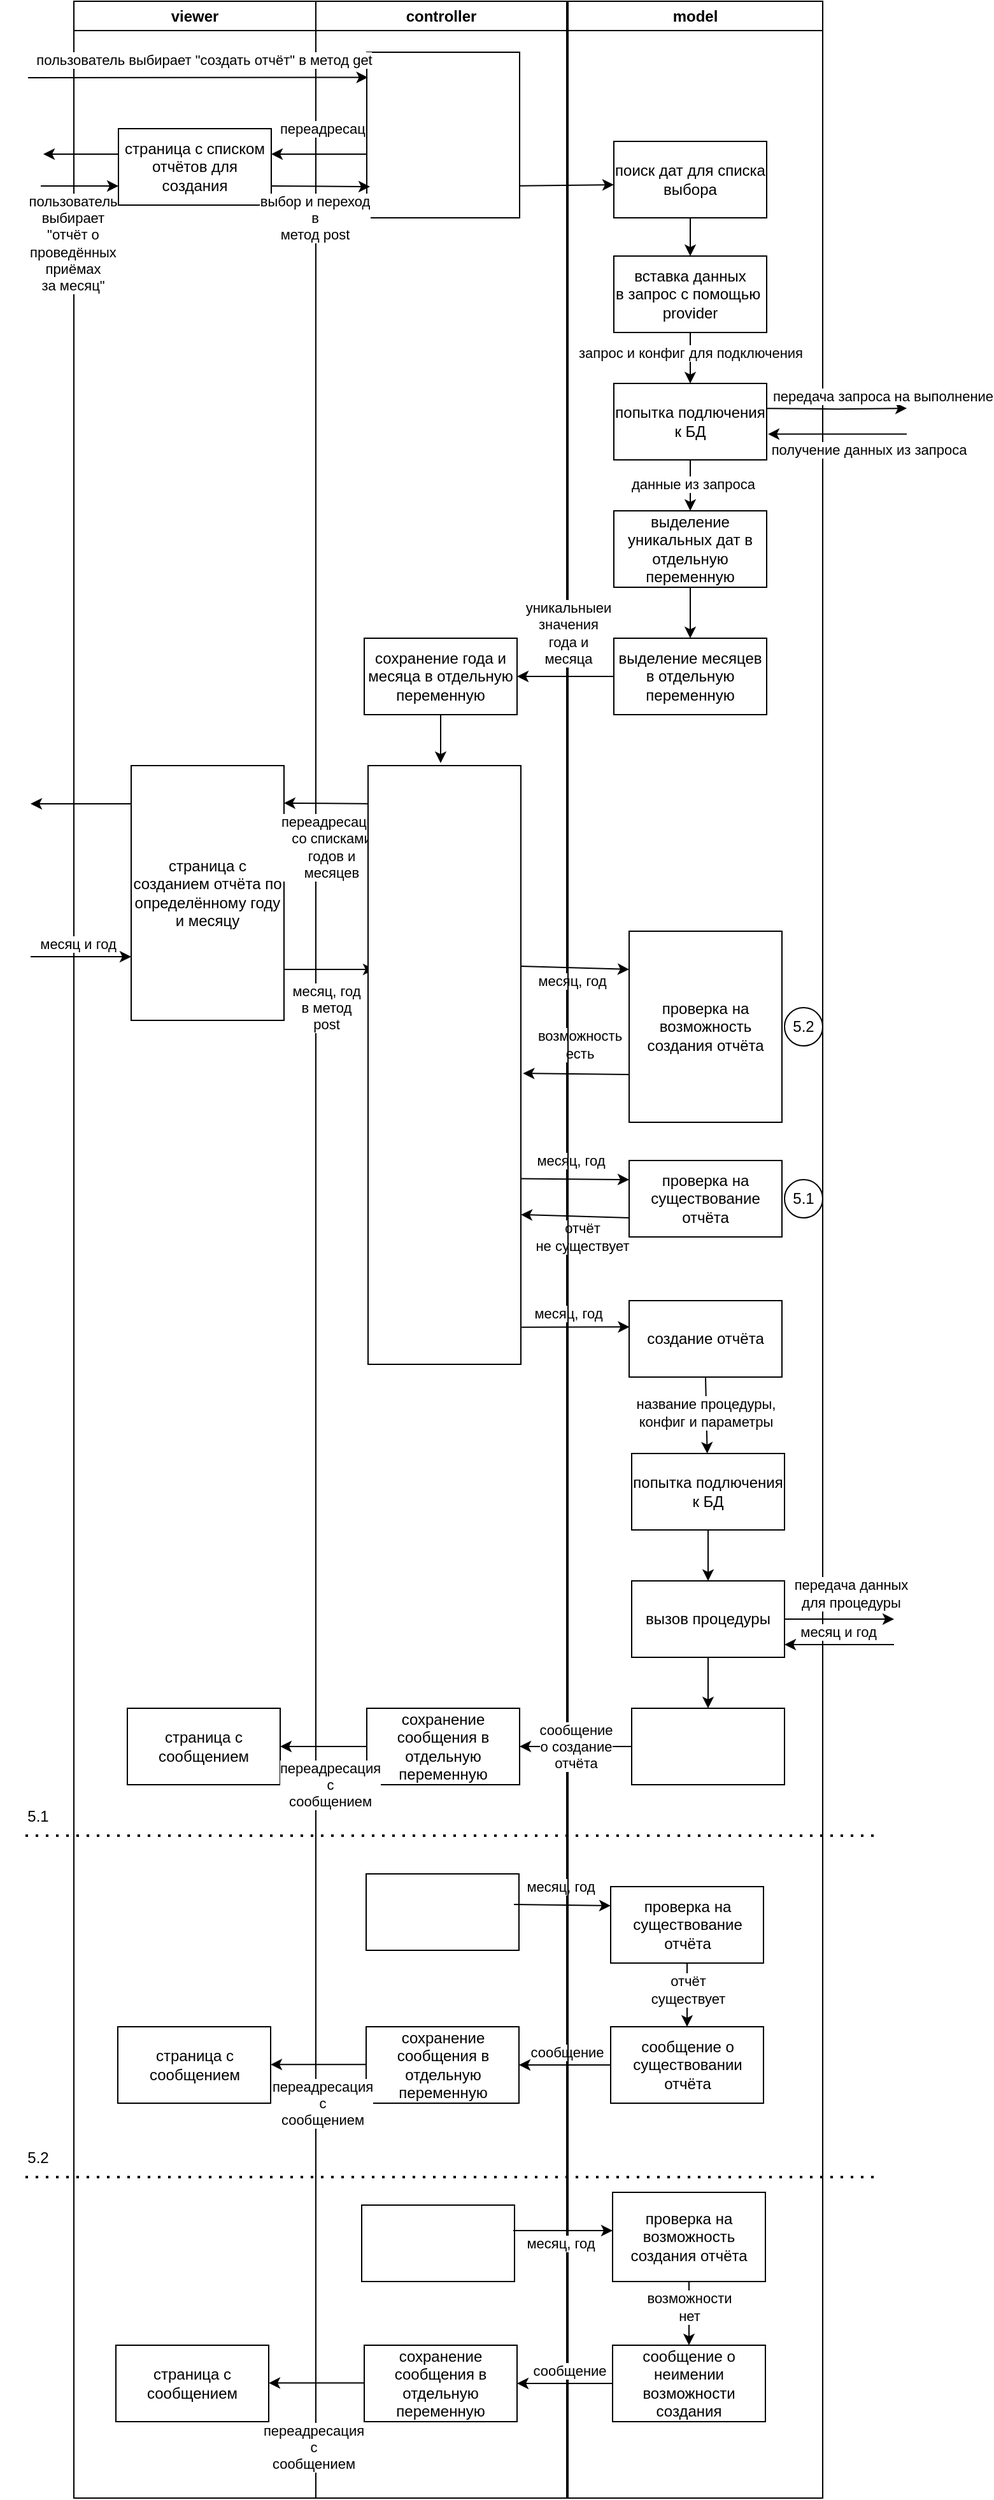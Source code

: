 <mxfile version="24.7.17">
  <diagram name="Страница — 1" id="4iUUg64syytfV6sFI-X-">
    <mxGraphModel dx="1613" dy="776" grid="1" gridSize="10" guides="1" tooltips="1" connect="1" arrows="1" fold="1" page="1" pageScale="1" pageWidth="827" pageHeight="1169" math="0" shadow="0">
      <root>
        <mxCell id="0" />
        <mxCell id="1" parent="0" />
        <mxCell id="LXYMK5bsFB99MnUQKo40-1" value="controller" style="swimlane;whiteSpace=wrap;html=1;" parent="1" vertex="1">
          <mxGeometry x="296" y="60" width="197" height="1960" as="geometry" />
        </mxCell>
        <mxCell id="LXYMK5bsFB99MnUQKo40-2" value="viewer" style="swimlane;whiteSpace=wrap;html=1;" parent="LXYMK5bsFB99MnUQKo40-1" vertex="1">
          <mxGeometry x="-190" width="190" height="1960" as="geometry" />
        </mxCell>
        <mxCell id="LXYMK5bsFB99MnUQKo40-48" value="страница с списком отчётов для создания" style="rounded=0;whiteSpace=wrap;html=1;" parent="LXYMK5bsFB99MnUQKo40-2" vertex="1">
          <mxGeometry x="35" y="100" width="120" height="60" as="geometry" />
        </mxCell>
        <mxCell id="LXYMK5bsFB99MnUQKo40-49" value="" style="endArrow=classic;html=1;rounded=0;entryX=1;entryY=0.5;entryDx=0;entryDy=0;" parent="LXYMK5bsFB99MnUQKo40-2" edge="1">
          <mxGeometry width="50" height="50" relative="1" as="geometry">
            <mxPoint x="236" y="120" as="sourcePoint" />
            <mxPoint x="155" y="120" as="targetPoint" />
          </mxGeometry>
        </mxCell>
        <mxCell id="LXYMK5bsFB99MnUQKo40-50" value="переадресация" style="edgeLabel;html=1;align=center;verticalAlign=middle;resizable=0;points=[];" parent="LXYMK5bsFB99MnUQKo40-49" vertex="1" connectable="0">
          <mxGeometry x="-0.14" y="2" relative="1" as="geometry">
            <mxPoint y="-22" as="offset" />
          </mxGeometry>
        </mxCell>
        <mxCell id="LXYMK5bsFB99MnUQKo40-51" value="" style="endArrow=classic;html=1;rounded=0;" parent="LXYMK5bsFB99MnUQKo40-2" edge="1">
          <mxGeometry width="50" height="50" relative="1" as="geometry">
            <mxPoint x="35" y="120" as="sourcePoint" />
            <mxPoint x="-24" y="120" as="targetPoint" />
          </mxGeometry>
        </mxCell>
        <mxCell id="LXYMK5bsFB99MnUQKo40-142" value="" style="endArrow=none;dashed=1;html=1;dashPattern=1 3;strokeWidth=2;rounded=0;" parent="LXYMK5bsFB99MnUQKo40-2" edge="1">
          <mxGeometry width="50" height="50" relative="1" as="geometry">
            <mxPoint x="-38" y="1708" as="sourcePoint" />
            <mxPoint x="632" y="1708" as="targetPoint" />
          </mxGeometry>
        </mxCell>
        <mxCell id="LXYMK5bsFB99MnUQKo40-143" value="5.2" style="text;html=1;align=center;verticalAlign=middle;whiteSpace=wrap;rounded=0;" parent="LXYMK5bsFB99MnUQKo40-2" vertex="1">
          <mxGeometry x="-58" y="1678" width="60" height="30" as="geometry" />
        </mxCell>
        <mxCell id="LXYMK5bsFB99MnUQKo40-116" value="страница с сообщением" style="rounded=0;whiteSpace=wrap;html=1;" parent="LXYMK5bsFB99MnUQKo40-2" vertex="1">
          <mxGeometry x="42" y="1340" width="120" height="60" as="geometry" />
        </mxCell>
        <mxCell id="LXYMK5bsFB99MnUQKo40-119" value="" style="endArrow=none;dashed=1;html=1;dashPattern=1 3;strokeWidth=2;rounded=0;" parent="LXYMK5bsFB99MnUQKo40-2" edge="1">
          <mxGeometry width="50" height="50" relative="1" as="geometry">
            <mxPoint x="-38" y="1440" as="sourcePoint" />
            <mxPoint x="632" y="1440" as="targetPoint" />
          </mxGeometry>
        </mxCell>
        <mxCell id="LXYMK5bsFB99MnUQKo40-120" value="5.1" style="text;html=1;align=center;verticalAlign=middle;whiteSpace=wrap;rounded=0;" parent="LXYMK5bsFB99MnUQKo40-2" vertex="1">
          <mxGeometry x="-58" y="1410" width="60" height="30" as="geometry" />
        </mxCell>
        <mxCell id="LXYMK5bsFB99MnUQKo40-108" value="" style="rounded=0;whiteSpace=wrap;html=1;" parent="LXYMK5bsFB99MnUQKo40-1" vertex="1">
          <mxGeometry x="40" y="40" width="120" height="130" as="geometry" />
        </mxCell>
        <mxCell id="LXYMK5bsFB99MnUQKo40-54" value="" style="endArrow=classic;html=1;rounded=0;exitX=1;exitY=0.75;exitDx=0;exitDy=0;entryX=0.021;entryY=0.812;entryDx=0;entryDy=0;entryPerimeter=0;" parent="LXYMK5bsFB99MnUQKo40-1" source="LXYMK5bsFB99MnUQKo40-48" target="LXYMK5bsFB99MnUQKo40-108" edge="1">
          <mxGeometry width="50" height="50" relative="1" as="geometry">
            <mxPoint x="76" y="200" as="sourcePoint" />
            <mxPoint x="46" y="145" as="targetPoint" />
          </mxGeometry>
        </mxCell>
        <mxCell id="LXYMK5bsFB99MnUQKo40-55" value="выбор и переход &lt;br&gt;в &lt;br&gt;метод post" style="edgeLabel;html=1;align=center;verticalAlign=middle;resizable=0;points=[];" parent="LXYMK5bsFB99MnUQKo40-54" vertex="1" connectable="0">
          <mxGeometry x="-0.54" y="-1" relative="1" as="geometry">
            <mxPoint x="16" y="24" as="offset" />
          </mxGeometry>
        </mxCell>
        <mxCell id="LXYMK5bsFB99MnUQKo40-82" value="" style="endArrow=classic;html=1;rounded=0;" parent="LXYMK5bsFB99MnUQKo40-1" edge="1">
          <mxGeometry width="50" height="50" relative="1" as="geometry">
            <mxPoint x="-145" y="630" as="sourcePoint" />
            <mxPoint x="-224" y="630" as="targetPoint" />
          </mxGeometry>
        </mxCell>
        <mxCell id="LXYMK5bsFB99MnUQKo40-83" value="" style="endArrow=classic;html=1;rounded=0;entryX=0;entryY=0.75;entryDx=0;entryDy=0;" parent="LXYMK5bsFB99MnUQKo40-1" target="LXYMK5bsFB99MnUQKo40-78" edge="1">
          <mxGeometry width="50" height="50" relative="1" as="geometry">
            <mxPoint x="-224" y="750" as="sourcePoint" />
            <mxPoint x="86" y="800" as="targetPoint" />
          </mxGeometry>
        </mxCell>
        <mxCell id="LXYMK5bsFB99MnUQKo40-84" value="месяц и год" style="edgeLabel;html=1;align=center;verticalAlign=middle;resizable=0;points=[];" parent="LXYMK5bsFB99MnUQKo40-83" vertex="1" connectable="0">
          <mxGeometry x="-0.38" relative="1" as="geometry">
            <mxPoint x="12" y="-10" as="offset" />
          </mxGeometry>
        </mxCell>
        <mxCell id="LXYMK5bsFB99MnUQKo40-78" value="страница с созданием отчёта по определённому году и месяцу" style="rounded=0;whiteSpace=wrap;html=1;" parent="LXYMK5bsFB99MnUQKo40-1" vertex="1">
          <mxGeometry x="-145" y="600" width="120" height="200" as="geometry" />
        </mxCell>
        <mxCell id="LXYMK5bsFB99MnUQKo40-79" value="" style="endArrow=classic;html=1;rounded=0;exitX=0;exitY=0.5;exitDx=0;exitDy=0;entryX=0.999;entryY=0.147;entryDx=0;entryDy=0;entryPerimeter=0;" parent="LXYMK5bsFB99MnUQKo40-1" target="LXYMK5bsFB99MnUQKo40-78" edge="1">
          <mxGeometry width="50" height="50" relative="1" as="geometry">
            <mxPoint x="50" y="630" as="sourcePoint" />
            <mxPoint x="-24" y="628" as="targetPoint" />
          </mxGeometry>
        </mxCell>
        <mxCell id="LXYMK5bsFB99MnUQKo40-81" value="переадресация &lt;br&gt;со списками &lt;br&gt;годов и &lt;br&gt;месяцев" style="edgeLabel;html=1;align=center;verticalAlign=middle;resizable=0;points=[];" parent="LXYMK5bsFB99MnUQKo40-79" vertex="1" connectable="0">
          <mxGeometry x="0.327" y="-2" relative="1" as="geometry">
            <mxPoint x="12" y="36" as="offset" />
          </mxGeometry>
        </mxCell>
        <mxCell id="LXYMK5bsFB99MnUQKo40-85" value="" style="endArrow=classic;html=1;rounded=0;" parent="LXYMK5bsFB99MnUQKo40-1" edge="1">
          <mxGeometry width="50" height="50" relative="1" as="geometry">
            <mxPoint x="-25" y="760" as="sourcePoint" />
            <mxPoint x="46" y="760" as="targetPoint" />
          </mxGeometry>
        </mxCell>
        <mxCell id="LXYMK5bsFB99MnUQKo40-87" value="месяц, год &lt;br&gt;в метод &lt;br&gt;post" style="edgeLabel;html=1;align=center;verticalAlign=middle;resizable=0;points=[];" parent="LXYMK5bsFB99MnUQKo40-85" vertex="1" connectable="0">
          <mxGeometry x="-0.095" y="1" relative="1" as="geometry">
            <mxPoint x="1" y="31" as="offset" />
          </mxGeometry>
        </mxCell>
        <mxCell id="LXYMK5bsFB99MnUQKo40-86" value="" style="rounded=0;whiteSpace=wrap;html=1;" parent="LXYMK5bsFB99MnUQKo40-1" vertex="1">
          <mxGeometry x="41" y="600" width="120" height="470" as="geometry" />
        </mxCell>
        <mxCell id="LXYMK5bsFB99MnUQKo40-89" value="" style="endArrow=classic;html=1;rounded=0;exitX=1.003;exitY=0.335;exitDx=0;exitDy=0;exitPerimeter=0;" parent="LXYMK5bsFB99MnUQKo40-1" source="LXYMK5bsFB99MnUQKo40-86" edge="1">
          <mxGeometry width="50" height="50" relative="1" as="geometry">
            <mxPoint x="276" y="810" as="sourcePoint" />
            <mxPoint x="246" y="760" as="targetPoint" />
          </mxGeometry>
        </mxCell>
        <mxCell id="LXYMK5bsFB99MnUQKo40-90" value="месяц, год" style="edgeLabel;html=1;align=center;verticalAlign=middle;resizable=0;points=[];" parent="LXYMK5bsFB99MnUQKo40-89" vertex="1" connectable="0">
          <mxGeometry x="-0.147" y="2" relative="1" as="geometry">
            <mxPoint x="3" y="12" as="offset" />
          </mxGeometry>
        </mxCell>
        <mxCell id="LXYMK5bsFB99MnUQKo40-99" value="" style="endArrow=classic;html=1;rounded=0;exitX=0;exitY=0.75;exitDx=0;exitDy=0;entryX=1.014;entryY=0.514;entryDx=0;entryDy=0;entryPerimeter=0;" parent="LXYMK5bsFB99MnUQKo40-1" source="LXYMK5bsFB99MnUQKo40-98" target="LXYMK5bsFB99MnUQKo40-86" edge="1">
          <mxGeometry width="50" height="50" relative="1" as="geometry">
            <mxPoint x="266" y="860" as="sourcePoint" />
            <mxPoint x="166" y="840" as="targetPoint" />
          </mxGeometry>
        </mxCell>
        <mxCell id="LXYMK5bsFB99MnUQKo40-100" value="возможность &lt;br&gt;есть" style="edgeLabel;html=1;align=center;verticalAlign=middle;resizable=0;points=[];" parent="LXYMK5bsFB99MnUQKo40-99" vertex="1" connectable="0">
          <mxGeometry x="-0.24" y="1" relative="1" as="geometry">
            <mxPoint x="-8" y="-24" as="offset" />
          </mxGeometry>
        </mxCell>
        <mxCell id="LXYMK5bsFB99MnUQKo40-102" value="" style="endArrow=classic;html=1;rounded=0;exitX=0.997;exitY=0.69;exitDx=0;exitDy=0;entryX=0;entryY=0.25;entryDx=0;entryDy=0;exitPerimeter=0;" parent="LXYMK5bsFB99MnUQKo40-1" source="LXYMK5bsFB99MnUQKo40-86" target="LXYMK5bsFB99MnUQKo40-101" edge="1">
          <mxGeometry width="50" height="50" relative="1" as="geometry">
            <mxPoint x="266" y="1020" as="sourcePoint" />
            <mxPoint x="316" y="970" as="targetPoint" />
          </mxGeometry>
        </mxCell>
        <mxCell id="LXYMK5bsFB99MnUQKo40-104" value="месяц, год" style="edgeLabel;html=1;align=center;verticalAlign=middle;resizable=0;points=[];" parent="LXYMK5bsFB99MnUQKo40-102" vertex="1" connectable="0">
          <mxGeometry x="-0.382" relative="1" as="geometry">
            <mxPoint x="13" y="-15" as="offset" />
          </mxGeometry>
        </mxCell>
        <mxCell id="LXYMK5bsFB99MnUQKo40-103" value="" style="endArrow=classic;html=1;rounded=0;exitX=0;exitY=0.75;exitDx=0;exitDy=0;entryX=1;entryY=0.75;entryDx=0;entryDy=0;" parent="LXYMK5bsFB99MnUQKo40-1" source="LXYMK5bsFB99MnUQKo40-101" edge="1" target="LXYMK5bsFB99MnUQKo40-86">
          <mxGeometry width="50" height="50" relative="1" as="geometry">
            <mxPoint x="266" y="1020" as="sourcePoint" />
            <mxPoint x="170" y="955" as="targetPoint" />
          </mxGeometry>
        </mxCell>
        <mxCell id="LXYMK5bsFB99MnUQKo40-105" value="отчёт &lt;br&gt;не существует" style="edgeLabel;html=1;align=center;verticalAlign=middle;resizable=0;points=[];" parent="LXYMK5bsFB99MnUQKo40-103" vertex="1" connectable="0">
          <mxGeometry x="-0.306" relative="1" as="geometry">
            <mxPoint x="-8" y="16" as="offset" />
          </mxGeometry>
        </mxCell>
        <mxCell id="LXYMK5bsFB99MnUQKo40-106" value="" style="endArrow=classic;html=1;rounded=0;entryX=0.002;entryY=0.344;entryDx=0;entryDy=0;entryPerimeter=0;exitX=1.005;exitY=0.938;exitDx=0;exitDy=0;exitPerimeter=0;" parent="LXYMK5bsFB99MnUQKo40-1" target="LXYMK5bsFB99MnUQKo40-88" edge="1" source="LXYMK5bsFB99MnUQKo40-86">
          <mxGeometry width="50" height="50" relative="1" as="geometry">
            <mxPoint x="172" y="1041" as="sourcePoint" />
            <mxPoint x="366" y="1040" as="targetPoint" />
          </mxGeometry>
        </mxCell>
        <mxCell id="LXYMK5bsFB99MnUQKo40-107" value="месяц, год" style="edgeLabel;html=1;align=center;verticalAlign=middle;resizable=0;points=[];" parent="LXYMK5bsFB99MnUQKo40-106" vertex="1" connectable="0">
          <mxGeometry x="-0.325" y="-1" relative="1" as="geometry">
            <mxPoint x="8" y="-12" as="offset" />
          </mxGeometry>
        </mxCell>
        <mxCell id="LXYMK5bsFB99MnUQKo40-88" value="создание отчёта" style="rounded=0;whiteSpace=wrap;html=1;" parent="LXYMK5bsFB99MnUQKo40-1" vertex="1">
          <mxGeometry x="246" y="1020" width="120" height="60" as="geometry" />
        </mxCell>
        <mxCell id="LXYMK5bsFB99MnUQKo40-101" value="проверка на существование отчёта" style="rounded=0;whiteSpace=wrap;html=1;" parent="LXYMK5bsFB99MnUQKo40-1" vertex="1">
          <mxGeometry x="246" y="910" width="120" height="60" as="geometry" />
        </mxCell>
        <mxCell id="LXYMK5bsFB99MnUQKo40-98" value="проверка на возможность создания отчёта" style="rounded=0;whiteSpace=wrap;html=1;" parent="LXYMK5bsFB99MnUQKo40-1" vertex="1">
          <mxGeometry x="246" y="730" width="120" height="150" as="geometry" />
        </mxCell>
        <mxCell id="LXYMK5bsFB99MnUQKo40-114" value="сохранение сообщения в отдельную переменную" style="rounded=0;whiteSpace=wrap;html=1;" parent="LXYMK5bsFB99MnUQKo40-1" vertex="1">
          <mxGeometry x="40" y="1340" width="120" height="60" as="geometry" />
        </mxCell>
        <mxCell id="LXYMK5bsFB99MnUQKo40-117" value="" style="endArrow=classic;html=1;rounded=0;exitX=0;exitY=0.5;exitDx=0;exitDy=0;entryX=1;entryY=0.5;entryDx=0;entryDy=0;" parent="LXYMK5bsFB99MnUQKo40-1" source="LXYMK5bsFB99MnUQKo40-114" target="LXYMK5bsFB99MnUQKo40-116" edge="1">
          <mxGeometry width="50" height="50" relative="1" as="geometry">
            <mxPoint x="176" y="1440" as="sourcePoint" />
            <mxPoint x="226" y="1390" as="targetPoint" />
          </mxGeometry>
        </mxCell>
        <mxCell id="LXYMK5bsFB99MnUQKo40-118" value="переадресация &lt;br&gt;с &lt;br&gt;сообщением" style="edgeLabel;html=1;align=center;verticalAlign=middle;resizable=0;points=[];" parent="LXYMK5bsFB99MnUQKo40-117" vertex="1" connectable="0">
          <mxGeometry x="0.423" relative="1" as="geometry">
            <mxPoint x="19" y="30" as="offset" />
          </mxGeometry>
        </mxCell>
        <mxCell id="LXYMK5bsFB99MnUQKo40-131" value="страница с сообщением" style="rounded=0;whiteSpace=wrap;html=1;" parent="LXYMK5bsFB99MnUQKo40-1" vertex="1">
          <mxGeometry x="-155.5" y="1590" width="120" height="60" as="geometry" />
        </mxCell>
        <mxCell id="LXYMK5bsFB99MnUQKo40-130" value="сохранение сообщения в отдельную переменную" style="rounded=0;whiteSpace=wrap;html=1;" parent="LXYMK5bsFB99MnUQKo40-1" vertex="1">
          <mxGeometry x="39.5" y="1590" width="120" height="60" as="geometry" />
        </mxCell>
        <mxCell id="LXYMK5bsFB99MnUQKo40-132" value="" style="endArrow=classic;html=1;rounded=0;exitX=0;exitY=0.5;exitDx=0;exitDy=0;entryX=1;entryY=0.5;entryDx=0;entryDy=0;" parent="LXYMK5bsFB99MnUQKo40-1" edge="1">
          <mxGeometry width="50" height="50" relative="1" as="geometry">
            <mxPoint x="39.5" y="1619.66" as="sourcePoint" />
            <mxPoint x="-35.5" y="1619.66" as="targetPoint" />
          </mxGeometry>
        </mxCell>
        <mxCell id="LXYMK5bsFB99MnUQKo40-133" value="переадресация &lt;br&gt;с &lt;br&gt;сообщением" style="edgeLabel;html=1;align=center;verticalAlign=middle;resizable=0;points=[];" parent="LXYMK5bsFB99MnUQKo40-132" vertex="1" connectable="0">
          <mxGeometry x="0.423" relative="1" as="geometry">
            <mxPoint x="19" y="30" as="offset" />
          </mxGeometry>
        </mxCell>
        <mxCell id="LXYMK5bsFB99MnUQKo40-136" value="" style="rounded=0;whiteSpace=wrap;html=1;" parent="LXYMK5bsFB99MnUQKo40-1" vertex="1">
          <mxGeometry x="39.5" y="1470" width="120" height="60" as="geometry" />
        </mxCell>
        <mxCell id="LXYMK5bsFB99MnUQKo40-123" value="проверка на существование отчёта" style="rounded=0;whiteSpace=wrap;html=1;" parent="LXYMK5bsFB99MnUQKo40-1" vertex="1">
          <mxGeometry x="231.5" y="1480" width="120" height="60" as="geometry" />
        </mxCell>
        <mxCell id="LXYMK5bsFB99MnUQKo40-124" value="" style="endArrow=classic;html=1;rounded=0;exitX=0.997;exitY=0.69;exitDx=0;exitDy=0;entryX=0;entryY=0.25;entryDx=0;entryDy=0;exitPerimeter=0;" parent="LXYMK5bsFB99MnUQKo40-1" target="LXYMK5bsFB99MnUQKo40-123" edge="1">
          <mxGeometry width="50" height="50" relative="1" as="geometry">
            <mxPoint x="155.5" y="1494" as="sourcePoint" />
            <mxPoint x="301.5" y="1540" as="targetPoint" />
          </mxGeometry>
        </mxCell>
        <mxCell id="LXYMK5bsFB99MnUQKo40-125" value="месяц, год" style="edgeLabel;html=1;align=center;verticalAlign=middle;resizable=0;points=[];" parent="LXYMK5bsFB99MnUQKo40-124" vertex="1" connectable="0">
          <mxGeometry x="-0.382" relative="1" as="geometry">
            <mxPoint x="13" y="-15" as="offset" />
          </mxGeometry>
        </mxCell>
        <mxCell id="LXYMK5bsFB99MnUQKo40-126" value="" style="endArrow=classic;html=1;rounded=0;exitX=0.5;exitY=1;exitDx=0;exitDy=0;" parent="LXYMK5bsFB99MnUQKo40-1" source="LXYMK5bsFB99MnUQKo40-123" target="LXYMK5bsFB99MnUQKo40-129" edge="1">
          <mxGeometry width="50" height="50" relative="1" as="geometry">
            <mxPoint x="251.5" y="1590" as="sourcePoint" />
            <mxPoint x="155.5" y="1525" as="targetPoint" />
          </mxGeometry>
        </mxCell>
        <mxCell id="LXYMK5bsFB99MnUQKo40-127" value="отчёт &lt;br&gt;существует" style="edgeLabel;html=1;align=center;verticalAlign=middle;resizable=0;points=[];" parent="LXYMK5bsFB99MnUQKo40-126" vertex="1" connectable="0">
          <mxGeometry x="-0.306" relative="1" as="geometry">
            <mxPoint y="3" as="offset" />
          </mxGeometry>
        </mxCell>
        <mxCell id="LXYMK5bsFB99MnUQKo40-129" value="сообщение о существовании отчёта" style="rounded=0;whiteSpace=wrap;html=1;" parent="LXYMK5bsFB99MnUQKo40-1" vertex="1">
          <mxGeometry x="231.5" y="1590" width="120" height="60" as="geometry" />
        </mxCell>
        <mxCell id="LXYMK5bsFB99MnUQKo40-134" value="" style="endArrow=classic;html=1;rounded=0;exitX=0;exitY=0.5;exitDx=0;exitDy=0;" parent="LXYMK5bsFB99MnUQKo40-1" source="LXYMK5bsFB99MnUQKo40-129" target="LXYMK5bsFB99MnUQKo40-130" edge="1">
          <mxGeometry width="50" height="50" relative="1" as="geometry">
            <mxPoint x="231.5" y="1550" as="sourcePoint" />
            <mxPoint x="281.5" y="1500" as="targetPoint" />
          </mxGeometry>
        </mxCell>
        <mxCell id="LXYMK5bsFB99MnUQKo40-135" value="сообщение" style="edgeLabel;html=1;align=center;verticalAlign=middle;resizable=0;points=[];" parent="LXYMK5bsFB99MnUQKo40-134" vertex="1" connectable="0">
          <mxGeometry x="-0.35" y="1" relative="1" as="geometry">
            <mxPoint x="-11" y="-11" as="offset" />
          </mxGeometry>
        </mxCell>
        <mxCell id="LXYMK5bsFB99MnUQKo40-31" value="model" style="swimlane;whiteSpace=wrap;html=1;" parent="1" vertex="1">
          <mxGeometry x="494" y="60" width="200" height="1960" as="geometry" />
        </mxCell>
        <mxCell id="LXYMK5bsFB99MnUQKo40-65" style="edgeStyle=orthogonalEdgeStyle;rounded=0;orthogonalLoop=1;jettySize=auto;html=1;exitX=0.5;exitY=1;exitDx=0;exitDy=0;entryX=0.5;entryY=0;entryDx=0;entryDy=0;" parent="LXYMK5bsFB99MnUQKo40-31" source="LXYMK5bsFB99MnUQKo40-56" target="LXYMK5bsFB99MnUQKo40-59" edge="1">
          <mxGeometry relative="1" as="geometry" />
        </mxCell>
        <mxCell id="LXYMK5bsFB99MnUQKo40-56" value="поиск дат для списка выбора" style="rounded=0;whiteSpace=wrap;html=1;" parent="LXYMK5bsFB99MnUQKo40-31" vertex="1">
          <mxGeometry x="36" y="110" width="120" height="60" as="geometry" />
        </mxCell>
        <mxCell id="LXYMK5bsFB99MnUQKo40-59" value="вставка данных&lt;br&gt;в запрос с помощью&amp;nbsp;&lt;br&gt;provider" style="rounded=0;whiteSpace=wrap;html=1;" parent="LXYMK5bsFB99MnUQKo40-31" vertex="1">
          <mxGeometry x="36" y="200" width="120" height="60" as="geometry" />
        </mxCell>
        <mxCell id="LXYMK5bsFB99MnUQKo40-60" value="попытка подлючения&lt;br&gt;к БД" style="rounded=0;whiteSpace=wrap;html=1;" parent="LXYMK5bsFB99MnUQKo40-31" vertex="1">
          <mxGeometry x="36" y="300" width="120" height="60" as="geometry" />
        </mxCell>
        <mxCell id="LXYMK5bsFB99MnUQKo40-61" value="" style="endArrow=classic;html=1;rounded=0;exitX=0.5;exitY=1;exitDx=0;exitDy=0;" parent="LXYMK5bsFB99MnUQKo40-31" source="LXYMK5bsFB99MnUQKo40-59" target="LXYMK5bsFB99MnUQKo40-60" edge="1">
          <mxGeometry width="50" height="50" relative="1" as="geometry">
            <mxPoint x="-134" y="230" as="sourcePoint" />
            <mxPoint x="-84" y="180" as="targetPoint" />
          </mxGeometry>
        </mxCell>
        <mxCell id="LXYMK5bsFB99MnUQKo40-62" value="запрос и конфиг для подключения" style="edgeLabel;html=1;align=center;verticalAlign=middle;resizable=0;points=[];" parent="LXYMK5bsFB99MnUQKo40-61" vertex="1" connectable="0">
          <mxGeometry x="-0.133" relative="1" as="geometry">
            <mxPoint y="-2" as="offset" />
          </mxGeometry>
        </mxCell>
        <mxCell id="LXYMK5bsFB99MnUQKo40-57" value="" style="endArrow=classic;html=1;rounded=0;exitX=1.002;exitY=0.807;exitDx=0;exitDy=0;exitPerimeter=0;" parent="LXYMK5bsFB99MnUQKo40-31" source="LXYMK5bsFB99MnUQKo40-108" edge="1">
          <mxGeometry width="50" height="50" relative="1" as="geometry">
            <mxPoint x="-64" y="144" as="sourcePoint" />
            <mxPoint x="36" y="144" as="targetPoint" />
          </mxGeometry>
        </mxCell>
        <mxCell id="LXYMK5bsFB99MnUQKo40-69" value="выделение уникальных дат в отдельную переменную" style="rounded=0;whiteSpace=wrap;html=1;" parent="LXYMK5bsFB99MnUQKo40-31" vertex="1">
          <mxGeometry x="36" y="400" width="120" height="60" as="geometry" />
        </mxCell>
        <mxCell id="LXYMK5bsFB99MnUQKo40-70" value="" style="endArrow=classic;html=1;rounded=0;exitX=0.5;exitY=1;exitDx=0;exitDy=0;entryX=0.5;entryY=0;entryDx=0;entryDy=0;" parent="LXYMK5bsFB99MnUQKo40-31" target="LXYMK5bsFB99MnUQKo40-69" edge="1">
          <mxGeometry width="50" height="50" relative="1" as="geometry">
            <mxPoint x="96.0" y="360" as="sourcePoint" />
            <mxPoint x="-64" y="390" as="targetPoint" />
          </mxGeometry>
        </mxCell>
        <mxCell id="LXYMK5bsFB99MnUQKo40-71" value="данные из запроса" style="edgeLabel;html=1;align=center;verticalAlign=middle;resizable=0;points=[];" parent="LXYMK5bsFB99MnUQKo40-70" vertex="1" connectable="0">
          <mxGeometry x="-0.066" y="2" relative="1" as="geometry">
            <mxPoint as="offset" />
          </mxGeometry>
        </mxCell>
        <mxCell id="LXYMK5bsFB99MnUQKo40-73" value="" style="endArrow=classic;html=1;rounded=0;exitX=0.5;exitY=1;exitDx=0;exitDy=0;" parent="LXYMK5bsFB99MnUQKo40-31" source="LXYMK5bsFB99MnUQKo40-69" target="LXYMK5bsFB99MnUQKo40-72" edge="1">
          <mxGeometry width="50" height="50" relative="1" as="geometry">
            <mxPoint x="-114" y="590" as="sourcePoint" />
            <mxPoint x="-64" y="540" as="targetPoint" />
          </mxGeometry>
        </mxCell>
        <mxCell id="LXYMK5bsFB99MnUQKo40-91" value="попытка подлючения&lt;br&gt;к БД" style="rounded=0;whiteSpace=wrap;html=1;" parent="LXYMK5bsFB99MnUQKo40-31" vertex="1">
          <mxGeometry x="50" y="1140" width="120" height="60" as="geometry" />
        </mxCell>
        <mxCell id="LXYMK5bsFB99MnUQKo40-95" value="" style="endArrow=classic;html=1;rounded=0;exitX=0.5;exitY=1;exitDx=0;exitDy=0;entryX=0.5;entryY=0;entryDx=0;entryDy=0;" parent="LXYMK5bsFB99MnUQKo40-31" source="LXYMK5bsFB99MnUQKo40-91" target="LXYMK5bsFB99MnUQKo40-94" edge="1">
          <mxGeometry width="50" height="50" relative="1" as="geometry">
            <mxPoint x="86" y="1300" as="sourcePoint" />
            <mxPoint x="136" y="1250" as="targetPoint" />
          </mxGeometry>
        </mxCell>
        <mxCell id="DvXw3sX1kRue1Dyyz96N-11" style="edgeStyle=orthogonalEdgeStyle;rounded=0;orthogonalLoop=1;jettySize=auto;html=1;exitX=0.5;exitY=1;exitDx=0;exitDy=0;entryX=0.5;entryY=0;entryDx=0;entryDy=0;" edge="1" parent="LXYMK5bsFB99MnUQKo40-31" source="LXYMK5bsFB99MnUQKo40-94" target="LXYMK5bsFB99MnUQKo40-109">
          <mxGeometry relative="1" as="geometry" />
        </mxCell>
        <mxCell id="LXYMK5bsFB99MnUQKo40-94" value="вызов процедуры" style="rounded=0;whiteSpace=wrap;html=1;" parent="LXYMK5bsFB99MnUQKo40-31" vertex="1">
          <mxGeometry x="50" y="1240" width="120" height="60" as="geometry" />
        </mxCell>
        <mxCell id="LXYMK5bsFB99MnUQKo40-96" value="" style="endArrow=classic;html=1;rounded=0;exitX=1;exitY=0.5;exitDx=0;exitDy=0;" parent="LXYMK5bsFB99MnUQKo40-31" source="LXYMK5bsFB99MnUQKo40-94" edge="1">
          <mxGeometry width="50" height="50" relative="1" as="geometry">
            <mxPoint x="86" y="1300" as="sourcePoint" />
            <mxPoint x="256" y="1270" as="targetPoint" />
          </mxGeometry>
        </mxCell>
        <mxCell id="LXYMK5bsFB99MnUQKo40-97" value="передача данных &lt;br&gt;для процедуры" style="edgeLabel;html=1;align=center;verticalAlign=middle;resizable=0;points=[];" parent="LXYMK5bsFB99MnUQKo40-96" vertex="1" connectable="0">
          <mxGeometry x="-0.214" y="1" relative="1" as="geometry">
            <mxPoint x="18" y="-19" as="offset" />
          </mxGeometry>
        </mxCell>
        <mxCell id="LXYMK5bsFB99MnUQKo40-109" value="" style="rounded=0;whiteSpace=wrap;html=1;" parent="LXYMK5bsFB99MnUQKo40-31" vertex="1">
          <mxGeometry x="50" y="1340" width="120" height="60" as="geometry" />
        </mxCell>
        <mxCell id="LXYMK5bsFB99MnUQKo40-72" value="выделение месяцев в отдельную переменную" style="rounded=0;whiteSpace=wrap;html=1;" parent="LXYMK5bsFB99MnUQKo40-31" vertex="1">
          <mxGeometry x="36" y="500" width="120" height="60" as="geometry" />
        </mxCell>
        <mxCell id="LXYMK5bsFB99MnUQKo40-75" value="" style="endArrow=classic;html=1;rounded=0;exitX=0;exitY=0.5;exitDx=0;exitDy=0;entryX=1;entryY=0.5;entryDx=0;entryDy=0;" parent="LXYMK5bsFB99MnUQKo40-31" source="LXYMK5bsFB99MnUQKo40-72" target="LXYMK5bsFB99MnUQKo40-74" edge="1">
          <mxGeometry width="50" height="50" relative="1" as="geometry">
            <mxPoint x="-74" y="530" as="sourcePoint" />
            <mxPoint x="-24" y="480" as="targetPoint" />
          </mxGeometry>
        </mxCell>
        <mxCell id="LXYMK5bsFB99MnUQKo40-76" value="уникальныеи &lt;br&gt;значения &lt;br&gt;года и &lt;br&gt;месяца" style="edgeLabel;html=1;align=center;verticalAlign=middle;resizable=0;points=[];" parent="LXYMK5bsFB99MnUQKo40-75" vertex="1" connectable="0">
          <mxGeometry x="0.324" relative="1" as="geometry">
            <mxPoint x="14" y="-34" as="offset" />
          </mxGeometry>
        </mxCell>
        <mxCell id="LXYMK5bsFB99MnUQKo40-74" value="сохранение года и месяца в отдельную переменную" style="rounded=0;whiteSpace=wrap;html=1;" parent="LXYMK5bsFB99MnUQKo40-31" vertex="1">
          <mxGeometry x="-160" y="500" width="120" height="60" as="geometry" />
        </mxCell>
        <mxCell id="LXYMK5bsFB99MnUQKo40-122" value="5.2" style="ellipse;whiteSpace=wrap;html=1;aspect=fixed;" parent="LXYMK5bsFB99MnUQKo40-31" vertex="1">
          <mxGeometry x="170" y="790" width="30" height="30" as="geometry" />
        </mxCell>
        <mxCell id="LXYMK5bsFB99MnUQKo40-121" value="5.1" style="ellipse;whiteSpace=wrap;html=1;aspect=fixed;" parent="LXYMK5bsFB99MnUQKo40-31" vertex="1">
          <mxGeometry x="170" y="925" width="30" height="30" as="geometry" />
        </mxCell>
        <mxCell id="LXYMK5bsFB99MnUQKo40-146" value="страница с сообщением" style="rounded=0;whiteSpace=wrap;html=1;" parent="LXYMK5bsFB99MnUQKo40-31" vertex="1">
          <mxGeometry x="-355" y="1840" width="120" height="60" as="geometry" />
        </mxCell>
        <mxCell id="LXYMK5bsFB99MnUQKo40-148" value="" style="endArrow=classic;html=1;rounded=0;exitX=0;exitY=0.5;exitDx=0;exitDy=0;entryX=1;entryY=0.5;entryDx=0;entryDy=0;" parent="LXYMK5bsFB99MnUQKo40-31" edge="1">
          <mxGeometry width="50" height="50" relative="1" as="geometry">
            <mxPoint x="-160" y="1869.66" as="sourcePoint" />
            <mxPoint x="-235" y="1869.66" as="targetPoint" />
          </mxGeometry>
        </mxCell>
        <mxCell id="LXYMK5bsFB99MnUQKo40-149" value="переадресация &lt;br&gt;с &lt;br&gt;сообщением" style="edgeLabel;html=1;align=center;verticalAlign=middle;resizable=0;points=[];" parent="LXYMK5bsFB99MnUQKo40-148" vertex="1" connectable="0">
          <mxGeometry x="0.423" relative="1" as="geometry">
            <mxPoint x="13" y="50" as="offset" />
          </mxGeometry>
        </mxCell>
        <mxCell id="LXYMK5bsFB99MnUQKo40-144" value="" style="rounded=0;whiteSpace=wrap;html=1;" parent="LXYMK5bsFB99MnUQKo40-31" vertex="1">
          <mxGeometry x="-162" y="1730" width="120" height="60" as="geometry" />
        </mxCell>
        <mxCell id="LXYMK5bsFB99MnUQKo40-147" value="сохранение сообщения в отдельную переменную" style="rounded=0;whiteSpace=wrap;html=1;" parent="LXYMK5bsFB99MnUQKo40-31" vertex="1">
          <mxGeometry x="-160" y="1840" width="120" height="60" as="geometry" />
        </mxCell>
        <mxCell id="LXYMK5bsFB99MnUQKo40-150" value="" style="endArrow=classic;html=1;rounded=0;exitX=0;exitY=0.5;exitDx=0;exitDy=0;" parent="LXYMK5bsFB99MnUQKo40-31" target="LXYMK5bsFB99MnUQKo40-147" edge="1">
          <mxGeometry width="50" height="50" relative="1" as="geometry">
            <mxPoint x="36" y="1870" as="sourcePoint" />
            <mxPoint x="86" y="1750" as="targetPoint" />
          </mxGeometry>
        </mxCell>
        <mxCell id="LXYMK5bsFB99MnUQKo40-151" value="сообщение" style="edgeLabel;html=1;align=center;verticalAlign=middle;resizable=0;points=[];" parent="LXYMK5bsFB99MnUQKo40-150" vertex="1" connectable="0">
          <mxGeometry x="-0.35" y="1" relative="1" as="geometry">
            <mxPoint x="-11" y="-11" as="offset" />
          </mxGeometry>
        </mxCell>
        <mxCell id="LXYMK5bsFB99MnUQKo40-145" value="сообщение о неимении возможности создания" style="rounded=0;whiteSpace=wrap;html=1;" parent="LXYMK5bsFB99MnUQKo40-31" vertex="1">
          <mxGeometry x="35" y="1840" width="120" height="60" as="geometry" />
        </mxCell>
        <mxCell id="LXYMK5bsFB99MnUQKo40-140" value="" style="endArrow=classic;html=1;rounded=0;exitX=0.5;exitY=1;exitDx=0;exitDy=0;entryX=0.5;entryY=0;entryDx=0;entryDy=0;" parent="LXYMK5bsFB99MnUQKo40-31" source="LXYMK5bsFB99MnUQKo40-137" target="LXYMK5bsFB99MnUQKo40-145" edge="1">
          <mxGeometry width="50" height="50" relative="1" as="geometry">
            <mxPoint x="55" y="1850" as="sourcePoint" />
            <mxPoint x="-39" y="1832" as="targetPoint" />
          </mxGeometry>
        </mxCell>
        <mxCell id="LXYMK5bsFB99MnUQKo40-141" value="возможности &lt;br&gt;нет" style="edgeLabel;html=1;align=center;verticalAlign=middle;resizable=0;points=[];" parent="LXYMK5bsFB99MnUQKo40-140" vertex="1" connectable="0">
          <mxGeometry x="-0.24" y="1" relative="1" as="geometry">
            <mxPoint x="-1" y="1" as="offset" />
          </mxGeometry>
        </mxCell>
        <mxCell id="LXYMK5bsFB99MnUQKo40-137" value="проверка на возможность создания отчёта" style="rounded=0;whiteSpace=wrap;html=1;" parent="LXYMK5bsFB99MnUQKo40-31" vertex="1">
          <mxGeometry x="35" y="1720" width="120" height="70" as="geometry" />
        </mxCell>
        <mxCell id="LXYMK5bsFB99MnUQKo40-138" value="" style="endArrow=classic;html=1;rounded=0;" parent="LXYMK5bsFB99MnUQKo40-31" edge="1">
          <mxGeometry width="50" height="50" relative="1" as="geometry">
            <mxPoint x="-43" y="1750" as="sourcePoint" />
            <mxPoint x="35" y="1750" as="targetPoint" />
          </mxGeometry>
        </mxCell>
        <mxCell id="LXYMK5bsFB99MnUQKo40-139" value="месяц, год" style="edgeLabel;html=1;align=center;verticalAlign=middle;resizable=0;points=[];" parent="LXYMK5bsFB99MnUQKo40-138" vertex="1" connectable="0">
          <mxGeometry x="-0.147" y="2" relative="1" as="geometry">
            <mxPoint x="3" y="12" as="offset" />
          </mxGeometry>
        </mxCell>
        <mxCell id="LXYMK5bsFB99MnUQKo40-46" value="" style="endArrow=classic;html=1;rounded=0;entryX=0.007;entryY=0.152;entryDx=0;entryDy=0;entryPerimeter=0;" parent="1" target="LXYMK5bsFB99MnUQKo40-108" edge="1">
          <mxGeometry width="50" height="50" relative="1" as="geometry">
            <mxPoint x="70" y="120" as="sourcePoint" />
            <mxPoint x="330" y="120" as="targetPoint" />
          </mxGeometry>
        </mxCell>
        <mxCell id="LXYMK5bsFB99MnUQKo40-47" value="пользователь выбирает &quot;создать отчёт&quot; в метод get" style="edgeLabel;html=1;align=center;verticalAlign=middle;resizable=0;points=[];" parent="LXYMK5bsFB99MnUQKo40-46" vertex="1" connectable="0">
          <mxGeometry x="0.176" y="-3" relative="1" as="geometry">
            <mxPoint x="-19" y="-17" as="offset" />
          </mxGeometry>
        </mxCell>
        <mxCell id="LXYMK5bsFB99MnUQKo40-52" value="" style="endArrow=classic;html=1;rounded=0;entryX=0;entryY=0.75;entryDx=0;entryDy=0;" parent="1" target="LXYMK5bsFB99MnUQKo40-48" edge="1">
          <mxGeometry width="50" height="50" relative="1" as="geometry">
            <mxPoint x="80" y="205" as="sourcePoint" />
            <mxPoint x="390" y="210" as="targetPoint" />
          </mxGeometry>
        </mxCell>
        <mxCell id="LXYMK5bsFB99MnUQKo40-53" value="пользователь &lt;br&gt;выбирает &lt;br&gt;&quot;отчёт о &lt;br&gt;проведённых &lt;br&gt;приёмах &lt;br&gt;за месяц&quot;" style="edgeLabel;html=1;align=center;verticalAlign=middle;resizable=0;points=[];" parent="LXYMK5bsFB99MnUQKo40-52" vertex="1" connectable="0">
          <mxGeometry x="0.144" relative="1" as="geometry">
            <mxPoint x="-10" y="45" as="offset" />
          </mxGeometry>
        </mxCell>
        <mxCell id="LXYMK5bsFB99MnUQKo40-110" value="" style="endArrow=classic;html=1;rounded=0;entryX=1;entryY=0.5;entryDx=0;entryDy=0;" parent="1" edge="1">
          <mxGeometry width="50" height="50" relative="1" as="geometry">
            <mxPoint x="750" y="1350" as="sourcePoint" />
            <mxPoint x="664.0" y="1350" as="targetPoint" />
          </mxGeometry>
        </mxCell>
        <mxCell id="LXYMK5bsFB99MnUQKo40-111" value="месяц и год" style="edgeLabel;html=1;align=center;verticalAlign=middle;resizable=0;points=[];" parent="LXYMK5bsFB99MnUQKo40-110" vertex="1" connectable="0">
          <mxGeometry x="-0.222" relative="1" as="geometry">
            <mxPoint x="-11" y="-10" as="offset" />
          </mxGeometry>
        </mxCell>
        <mxCell id="LXYMK5bsFB99MnUQKo40-113" value="" style="endArrow=classic;html=1;rounded=0;exitX=0;exitY=0.5;exitDx=0;exitDy=0;" parent="1" source="LXYMK5bsFB99MnUQKo40-109" target="LXYMK5bsFB99MnUQKo40-114" edge="1">
          <mxGeometry width="50" height="50" relative="1" as="geometry">
            <mxPoint x="380" y="1400" as="sourcePoint" />
            <mxPoint x="460" y="1500" as="targetPoint" />
          </mxGeometry>
        </mxCell>
        <mxCell id="LXYMK5bsFB99MnUQKo40-115" value="сообщение &lt;br&gt;о создание &lt;br&gt;отчёта" style="edgeLabel;html=1;align=center;verticalAlign=middle;resizable=0;points=[];" parent="LXYMK5bsFB99MnUQKo40-113" vertex="1" connectable="0">
          <mxGeometry x="0.401" y="1" relative="1" as="geometry">
            <mxPoint x="17" y="-1" as="offset" />
          </mxGeometry>
        </mxCell>
        <mxCell id="DvXw3sX1kRue1Dyyz96N-2" style="edgeStyle=orthogonalEdgeStyle;rounded=0;orthogonalLoop=1;jettySize=auto;html=1;exitX=1;exitY=0.5;exitDx=0;exitDy=0;" edge="1" parent="1">
          <mxGeometry relative="1" as="geometry">
            <mxPoint x="760" y="379.495" as="targetPoint" />
            <mxPoint x="650" y="379.59" as="sourcePoint" />
          </mxGeometry>
        </mxCell>
        <mxCell id="DvXw3sX1kRue1Dyyz96N-3" value="передача запроса на выполнение" style="edgeLabel;html=1;align=center;verticalAlign=middle;resizable=0;points=[];" vertex="1" connectable="0" parent="DvXw3sX1kRue1Dyyz96N-2">
          <mxGeometry x="0.209" relative="1" as="geometry">
            <mxPoint x="24" y="-10" as="offset" />
          </mxGeometry>
        </mxCell>
        <mxCell id="DvXw3sX1kRue1Dyyz96N-4" value="" style="endArrow=classic;html=1;rounded=0;entryX=1.011;entryY=0.828;entryDx=0;entryDy=0;entryPerimeter=0;" edge="1" parent="1">
          <mxGeometry width="50" height="50" relative="1" as="geometry">
            <mxPoint x="760" y="399.8" as="sourcePoint" />
            <mxPoint x="651" y="399.8" as="targetPoint" />
          </mxGeometry>
        </mxCell>
        <mxCell id="DvXw3sX1kRue1Dyyz96N-5" value="получение данных из запроса" style="edgeLabel;html=1;align=center;verticalAlign=middle;resizable=0;points=[];" vertex="1" connectable="0" parent="DvXw3sX1kRue1Dyyz96N-4">
          <mxGeometry x="-0.219" y="-3" relative="1" as="geometry">
            <mxPoint x="12" y="15" as="offset" />
          </mxGeometry>
        </mxCell>
        <mxCell id="LXYMK5bsFB99MnUQKo40-92" value="" style="endArrow=classic;html=1;rounded=0;exitX=0.5;exitY=1;exitDx=0;exitDy=0;" parent="1" source="LXYMK5bsFB99MnUQKo40-88" target="LXYMK5bsFB99MnUQKo40-91" edge="1">
          <mxGeometry width="50" height="50" relative="1" as="geometry">
            <mxPoint x="580" y="1370" as="sourcePoint" />
            <mxPoint x="630" y="1320" as="targetPoint" />
          </mxGeometry>
        </mxCell>
        <mxCell id="LXYMK5bsFB99MnUQKo40-93" value="название процедуры, &lt;br&gt;конфиг и параметры" style="edgeLabel;html=1;align=center;verticalAlign=middle;resizable=0;points=[];" parent="LXYMK5bsFB99MnUQKo40-92" vertex="1" connectable="0">
          <mxGeometry x="-0.365" y="-1" relative="1" as="geometry">
            <mxPoint y="9" as="offset" />
          </mxGeometry>
        </mxCell>
        <mxCell id="LXYMK5bsFB99MnUQKo40-80" value="" style="endArrow=classic;html=1;rounded=0;exitX=0.5;exitY=1;exitDx=0;exitDy=0;" parent="1" source="LXYMK5bsFB99MnUQKo40-74" edge="1">
          <mxGeometry width="50" height="50" relative="1" as="geometry">
            <mxPoint x="419" y="790" as="sourcePoint" />
            <mxPoint x="394" y="658" as="targetPoint" />
          </mxGeometry>
        </mxCell>
      </root>
    </mxGraphModel>
  </diagram>
</mxfile>
